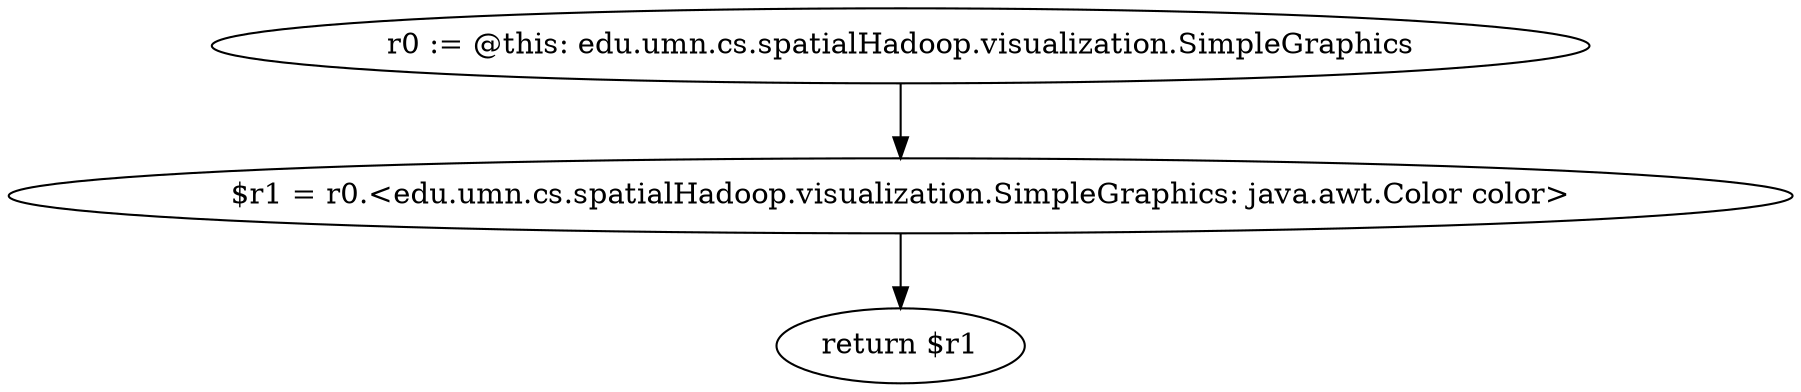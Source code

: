 digraph "unitGraph" {
    "r0 := @this: edu.umn.cs.spatialHadoop.visualization.SimpleGraphics"
    "$r1 = r0.<edu.umn.cs.spatialHadoop.visualization.SimpleGraphics: java.awt.Color color>"
    "return $r1"
    "r0 := @this: edu.umn.cs.spatialHadoop.visualization.SimpleGraphics"->"$r1 = r0.<edu.umn.cs.spatialHadoop.visualization.SimpleGraphics: java.awt.Color color>";
    "$r1 = r0.<edu.umn.cs.spatialHadoop.visualization.SimpleGraphics: java.awt.Color color>"->"return $r1";
}
